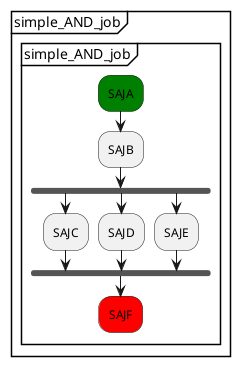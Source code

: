@startuml
partition "simple_AND_job" {
    group "simple_AND_job"
        #green:SAJA;
        :SAJB;
        fork
            :SAJC;
        fork again
            :SAJD;
        fork again
            :SAJE;
        end fork
        #red:SAJF;
    end group
}
@enduml